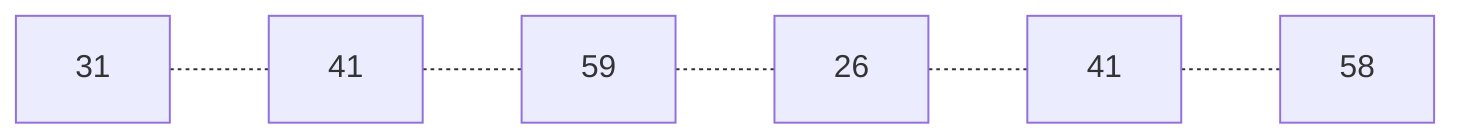 flowchart LR
    a[31]
    b[41]
    c[59]
    d[26]
    e[41]
    f[58]
    
    a-.-b-.-c-.-d-.-e-.-f